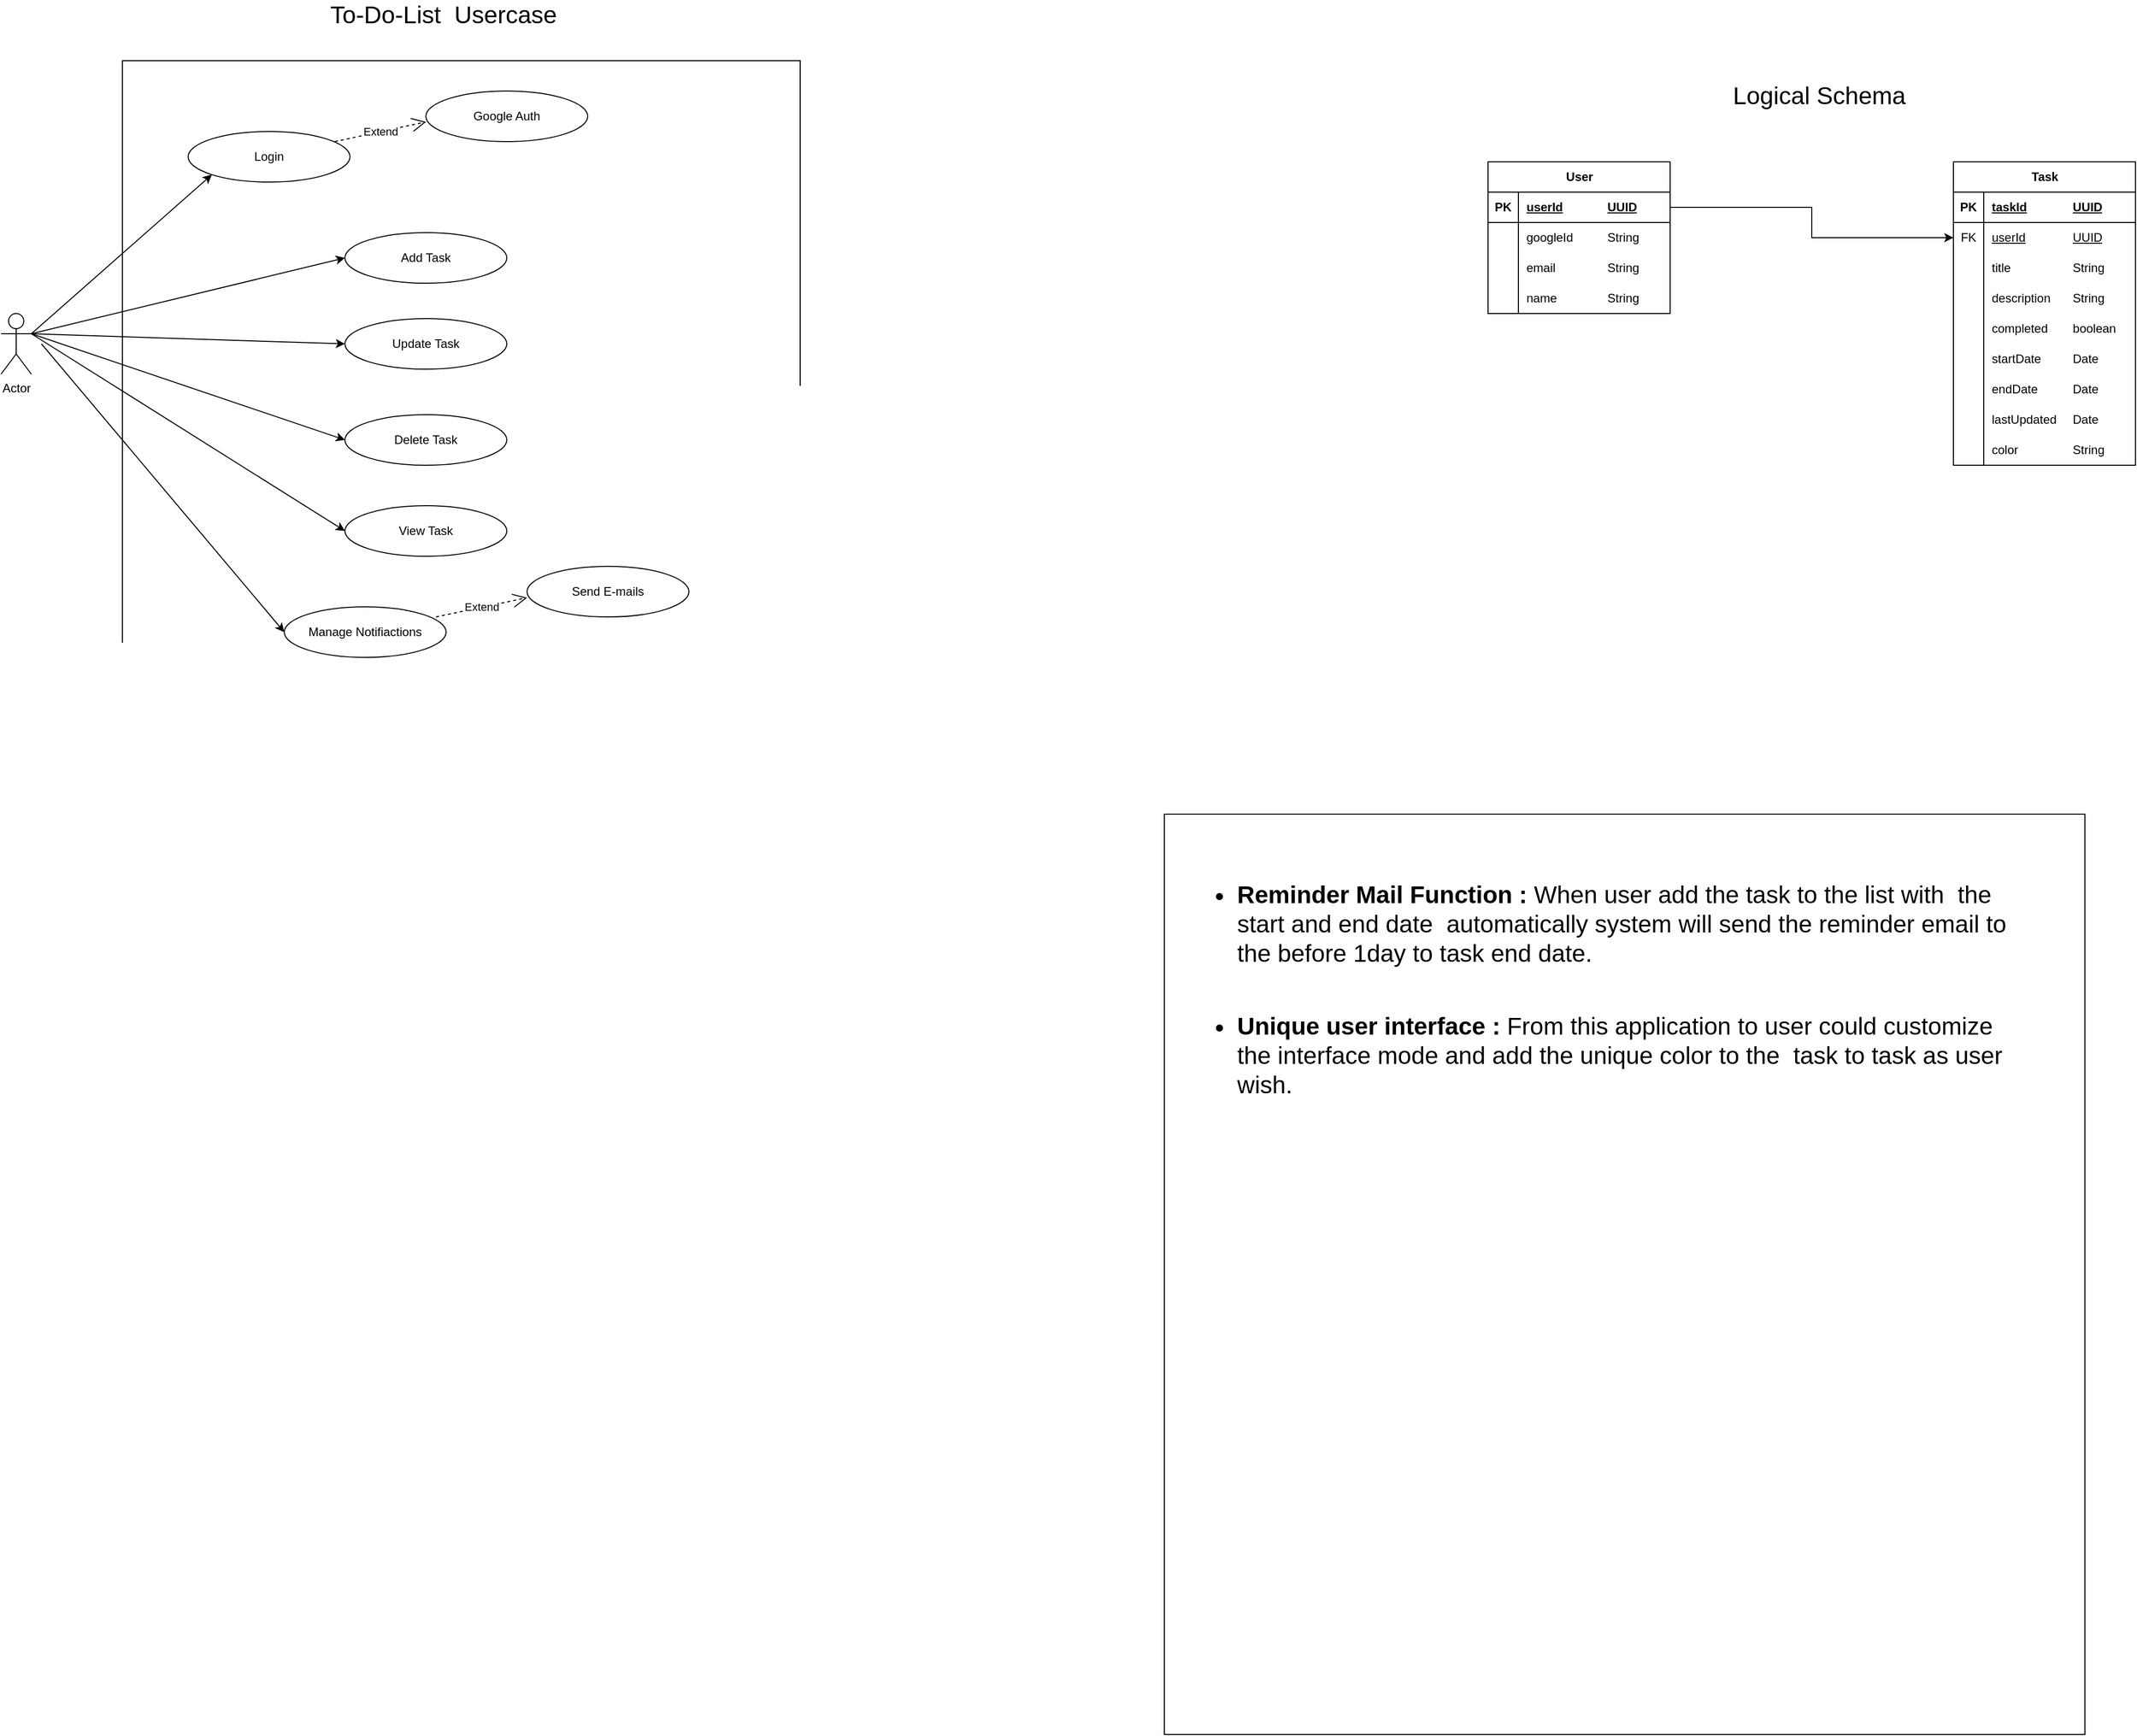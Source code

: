 <mxfile version="26.0.10">
  <diagram name="Page-1" id="rmHn2Dnpz48FcdIal2bd">
    <mxGraphModel dx="2084" dy="2178" grid="1" gridSize="10" guides="1" tooltips="1" connect="1" arrows="1" fold="1" page="1" pageScale="1" pageWidth="850" pageHeight="1100" math="0" shadow="0">
      <root>
        <mxCell id="0" />
        <mxCell id="1" parent="0" />
        <mxCell id="XYFI1tGIKIU5NzzjgDhP-116" value="" style="whiteSpace=wrap;html=1;aspect=fixed;" vertex="1" parent="1">
          <mxGeometry x="1230" y="575" width="910" height="910" as="geometry" />
        </mxCell>
        <mxCell id="XYFI1tGIKIU5NzzjgDhP-2" value="" style="rounded=0;whiteSpace=wrap;html=1;" vertex="1" parent="1">
          <mxGeometry x="200" y="-170" width="670" height="1210" as="geometry" />
        </mxCell>
        <mxCell id="XYFI1tGIKIU5NzzjgDhP-3" value="&lt;font style=&quot;font-size: 24px;&quot;&gt;To-Do-List&amp;nbsp; Usercase&lt;/font&gt;" style="text;html=1;align=center;verticalAlign=middle;whiteSpace=wrap;rounded=0;" vertex="1" parent="1">
          <mxGeometry x="390" y="-230" width="255" height="30" as="geometry" />
        </mxCell>
        <mxCell id="XYFI1tGIKIU5NzzjgDhP-4" value="Actor" style="shape=umlActor;verticalLabelPosition=bottom;verticalAlign=top;html=1;" vertex="1" parent="1">
          <mxGeometry x="80" y="80" width="30" height="60" as="geometry" />
        </mxCell>
        <mxCell id="XYFI1tGIKIU5NzzjgDhP-6" value="Login" style="ellipse;whiteSpace=wrap;html=1;" vertex="1" parent="1">
          <mxGeometry x="265" y="-100" width="160" height="50" as="geometry" />
        </mxCell>
        <mxCell id="XYFI1tGIKIU5NzzjgDhP-7" value="Extend" style="endArrow=open;endSize=12;dashed=1;html=1;rounded=0;entryX=0.448;entryY=0.05;entryDx=0;entryDy=0;entryPerimeter=0;" edge="1" parent="1" target="XYFI1tGIKIU5NzzjgDhP-2">
          <mxGeometry width="160" relative="1" as="geometry">
            <mxPoint x="410" y="-90" as="sourcePoint" />
            <mxPoint x="570" y="-90" as="targetPoint" />
          </mxGeometry>
        </mxCell>
        <mxCell id="XYFI1tGIKIU5NzzjgDhP-8" value="Google Auth" style="ellipse;whiteSpace=wrap;html=1;" vertex="1" parent="1">
          <mxGeometry x="500" y="-140" width="160" height="50" as="geometry" />
        </mxCell>
        <mxCell id="XYFI1tGIKIU5NzzjgDhP-9" value="Add Task" style="ellipse;whiteSpace=wrap;html=1;" vertex="1" parent="1">
          <mxGeometry x="420" width="160" height="50" as="geometry" />
        </mxCell>
        <mxCell id="XYFI1tGIKIU5NzzjgDhP-10" value="Update Task" style="ellipse;whiteSpace=wrap;html=1;" vertex="1" parent="1">
          <mxGeometry x="420" y="85" width="160" height="50" as="geometry" />
        </mxCell>
        <mxCell id="XYFI1tGIKIU5NzzjgDhP-11" value="Delete Task" style="ellipse;whiteSpace=wrap;html=1;" vertex="1" parent="1">
          <mxGeometry x="420" y="180" width="160" height="50" as="geometry" />
        </mxCell>
        <mxCell id="XYFI1tGIKIU5NzzjgDhP-12" value="View Task" style="ellipse;whiteSpace=wrap;html=1;" vertex="1" parent="1">
          <mxGeometry x="420" y="270" width="160" height="50" as="geometry" />
        </mxCell>
        <mxCell id="XYFI1tGIKIU5NzzjgDhP-13" value="" style="endArrow=classic;html=1;rounded=0;entryX=0;entryY=0.5;entryDx=0;entryDy=0;exitX=1;exitY=0.333;exitDx=0;exitDy=0;exitPerimeter=0;" edge="1" parent="1" source="XYFI1tGIKIU5NzzjgDhP-4" target="XYFI1tGIKIU5NzzjgDhP-9">
          <mxGeometry width="50" height="50" relative="1" as="geometry">
            <mxPoint x="120" y="110" as="sourcePoint" />
            <mxPoint x="170" y="60" as="targetPoint" />
          </mxGeometry>
        </mxCell>
        <mxCell id="XYFI1tGIKIU5NzzjgDhP-14" value="" style="endArrow=classic;html=1;rounded=0;entryX=0;entryY=1;entryDx=0;entryDy=0;" edge="1" parent="1" target="XYFI1tGIKIU5NzzjgDhP-6">
          <mxGeometry width="50" height="50" relative="1" as="geometry">
            <mxPoint x="110" y="100" as="sourcePoint" />
            <mxPoint x="160" y="50" as="targetPoint" />
          </mxGeometry>
        </mxCell>
        <mxCell id="XYFI1tGIKIU5NzzjgDhP-15" value="" style="endArrow=classic;html=1;rounded=0;entryX=0;entryY=0.5;entryDx=0;entryDy=0;" edge="1" parent="1" target="XYFI1tGIKIU5NzzjgDhP-10">
          <mxGeometry width="50" height="50" relative="1" as="geometry">
            <mxPoint x="110" y="100" as="sourcePoint" />
            <mxPoint x="430" y="35" as="targetPoint" />
          </mxGeometry>
        </mxCell>
        <mxCell id="XYFI1tGIKIU5NzzjgDhP-17" value="" style="endArrow=classic;html=1;rounded=0;entryX=0;entryY=0.5;entryDx=0;entryDy=0;" edge="1" parent="1" target="XYFI1tGIKIU5NzzjgDhP-11">
          <mxGeometry width="50" height="50" relative="1" as="geometry">
            <mxPoint x="110" y="100" as="sourcePoint" />
            <mxPoint x="430" y="120" as="targetPoint" />
          </mxGeometry>
        </mxCell>
        <mxCell id="XYFI1tGIKIU5NzzjgDhP-18" value="" style="endArrow=classic;html=1;rounded=0;entryX=0;entryY=0.5;entryDx=0;entryDy=0;" edge="1" parent="1" target="XYFI1tGIKIU5NzzjgDhP-12">
          <mxGeometry width="50" height="50" relative="1" as="geometry">
            <mxPoint x="110" y="100" as="sourcePoint" />
            <mxPoint x="430" y="215" as="targetPoint" />
          </mxGeometry>
        </mxCell>
        <mxCell id="XYFI1tGIKIU5NzzjgDhP-19" value="Manage Notifiactions" style="ellipse;whiteSpace=wrap;html=1;" vertex="1" parent="1">
          <mxGeometry x="360" y="370" width="160" height="50" as="geometry" />
        </mxCell>
        <mxCell id="XYFI1tGIKIU5NzzjgDhP-20" value="" style="endArrow=classic;html=1;rounded=0;entryX=0;entryY=0.5;entryDx=0;entryDy=0;" edge="1" parent="1" target="XYFI1tGIKIU5NzzjgDhP-19">
          <mxGeometry width="50" height="50" relative="1" as="geometry">
            <mxPoint x="120" y="110" as="sourcePoint" />
            <mxPoint x="430" y="305" as="targetPoint" />
          </mxGeometry>
        </mxCell>
        <mxCell id="XYFI1tGIKIU5NzzjgDhP-22" value="Extend" style="endArrow=open;endSize=12;dashed=1;html=1;rounded=0;entryX=0.448;entryY=0.05;entryDx=0;entryDy=0;entryPerimeter=0;" edge="1" parent="1">
          <mxGeometry width="160" relative="1" as="geometry">
            <mxPoint x="510" y="380" as="sourcePoint" />
            <mxPoint x="600" y="361" as="targetPoint" />
          </mxGeometry>
        </mxCell>
        <mxCell id="XYFI1tGIKIU5NzzjgDhP-23" value="Send E-mails" style="ellipse;whiteSpace=wrap;html=1;" vertex="1" parent="1">
          <mxGeometry x="600" y="330" width="160" height="50" as="geometry" />
        </mxCell>
        <mxCell id="XYFI1tGIKIU5NzzjgDhP-24" value="&lt;font style=&quot;font-size: 24px;&quot;&gt;Logical Schema&lt;/font&gt;" style="text;html=1;align=center;verticalAlign=middle;whiteSpace=wrap;rounded=0;" vertex="1" parent="1">
          <mxGeometry x="1750" y="-150" width="255" height="30" as="geometry" />
        </mxCell>
        <mxCell id="XYFI1tGIKIU5NzzjgDhP-43" value="User" style="shape=table;startSize=30;container=1;collapsible=1;childLayout=tableLayout;fixedRows=1;rowLines=0;fontStyle=1;align=center;resizeLast=1;html=1;" vertex="1" parent="1">
          <mxGeometry x="1550" y="-70" width="180" height="150" as="geometry" />
        </mxCell>
        <mxCell id="XYFI1tGIKIU5NzzjgDhP-44" value="" style="shape=tableRow;horizontal=0;startSize=0;swimlaneHead=0;swimlaneBody=0;fillColor=none;collapsible=0;dropTarget=0;points=[[0,0.5],[1,0.5]];portConstraint=eastwest;top=0;left=0;right=0;bottom=1;" vertex="1" parent="XYFI1tGIKIU5NzzjgDhP-43">
          <mxGeometry y="30" width="180" height="30" as="geometry" />
        </mxCell>
        <mxCell id="XYFI1tGIKIU5NzzjgDhP-45" value="PK" style="shape=partialRectangle;connectable=0;fillColor=none;top=0;left=0;bottom=0;right=0;fontStyle=1;overflow=hidden;whiteSpace=wrap;html=1;" vertex="1" parent="XYFI1tGIKIU5NzzjgDhP-44">
          <mxGeometry width="30" height="30" as="geometry">
            <mxRectangle width="30" height="30" as="alternateBounds" />
          </mxGeometry>
        </mxCell>
        <mxCell id="XYFI1tGIKIU5NzzjgDhP-46" value="userId&lt;span style=&quot;white-space: pre;&quot;&gt;&#x9;&lt;/span&gt;&lt;span style=&quot;white-space: pre;&quot;&gt;&#x9;&lt;/span&gt;UUID" style="shape=partialRectangle;connectable=0;fillColor=none;top=0;left=0;bottom=0;right=0;align=left;spacingLeft=6;fontStyle=5;overflow=hidden;whiteSpace=wrap;html=1;" vertex="1" parent="XYFI1tGIKIU5NzzjgDhP-44">
          <mxGeometry x="30" width="150" height="30" as="geometry">
            <mxRectangle width="150" height="30" as="alternateBounds" />
          </mxGeometry>
        </mxCell>
        <mxCell id="XYFI1tGIKIU5NzzjgDhP-47" value="" style="shape=tableRow;horizontal=0;startSize=0;swimlaneHead=0;swimlaneBody=0;fillColor=none;collapsible=0;dropTarget=0;points=[[0,0.5],[1,0.5]];portConstraint=eastwest;top=0;left=0;right=0;bottom=0;" vertex="1" parent="XYFI1tGIKIU5NzzjgDhP-43">
          <mxGeometry y="60" width="180" height="30" as="geometry" />
        </mxCell>
        <mxCell id="XYFI1tGIKIU5NzzjgDhP-48" value="" style="shape=partialRectangle;connectable=0;fillColor=none;top=0;left=0;bottom=0;right=0;editable=1;overflow=hidden;whiteSpace=wrap;html=1;" vertex="1" parent="XYFI1tGIKIU5NzzjgDhP-47">
          <mxGeometry width="30" height="30" as="geometry">
            <mxRectangle width="30" height="30" as="alternateBounds" />
          </mxGeometry>
        </mxCell>
        <mxCell id="XYFI1tGIKIU5NzzjgDhP-49" value="googleId&lt;span style=&quot;white-space: pre;&quot;&gt;&#x9;&lt;/span&gt;&lt;span style=&quot;white-space: pre;&quot;&gt;&#x9;&lt;/span&gt;String" style="shape=partialRectangle;connectable=0;fillColor=none;top=0;left=0;bottom=0;right=0;align=left;spacingLeft=6;overflow=hidden;whiteSpace=wrap;html=1;" vertex="1" parent="XYFI1tGIKIU5NzzjgDhP-47">
          <mxGeometry x="30" width="150" height="30" as="geometry">
            <mxRectangle width="150" height="30" as="alternateBounds" />
          </mxGeometry>
        </mxCell>
        <mxCell id="XYFI1tGIKIU5NzzjgDhP-50" value="" style="shape=tableRow;horizontal=0;startSize=0;swimlaneHead=0;swimlaneBody=0;fillColor=none;collapsible=0;dropTarget=0;points=[[0,0.5],[1,0.5]];portConstraint=eastwest;top=0;left=0;right=0;bottom=0;" vertex="1" parent="XYFI1tGIKIU5NzzjgDhP-43">
          <mxGeometry y="90" width="180" height="30" as="geometry" />
        </mxCell>
        <mxCell id="XYFI1tGIKIU5NzzjgDhP-51" value="" style="shape=partialRectangle;connectable=0;fillColor=none;top=0;left=0;bottom=0;right=0;editable=1;overflow=hidden;whiteSpace=wrap;html=1;" vertex="1" parent="XYFI1tGIKIU5NzzjgDhP-50">
          <mxGeometry width="30" height="30" as="geometry">
            <mxRectangle width="30" height="30" as="alternateBounds" />
          </mxGeometry>
        </mxCell>
        <mxCell id="XYFI1tGIKIU5NzzjgDhP-52" value="email&lt;span style=&quot;white-space: pre;&quot;&gt;&#x9;&lt;/span&gt;&lt;span style=&quot;white-space: pre;&quot;&gt;&#x9;&lt;/span&gt;String" style="shape=partialRectangle;connectable=0;fillColor=none;top=0;left=0;bottom=0;right=0;align=left;spacingLeft=6;overflow=hidden;whiteSpace=wrap;html=1;" vertex="1" parent="XYFI1tGIKIU5NzzjgDhP-50">
          <mxGeometry x="30" width="150" height="30" as="geometry">
            <mxRectangle width="150" height="30" as="alternateBounds" />
          </mxGeometry>
        </mxCell>
        <mxCell id="XYFI1tGIKIU5NzzjgDhP-53" value="" style="shape=tableRow;horizontal=0;startSize=0;swimlaneHead=0;swimlaneBody=0;fillColor=none;collapsible=0;dropTarget=0;points=[[0,0.5],[1,0.5]];portConstraint=eastwest;top=0;left=0;right=0;bottom=0;" vertex="1" parent="XYFI1tGIKIU5NzzjgDhP-43">
          <mxGeometry y="120" width="180" height="30" as="geometry" />
        </mxCell>
        <mxCell id="XYFI1tGIKIU5NzzjgDhP-54" value="" style="shape=partialRectangle;connectable=0;fillColor=none;top=0;left=0;bottom=0;right=0;editable=1;overflow=hidden;whiteSpace=wrap;html=1;" vertex="1" parent="XYFI1tGIKIU5NzzjgDhP-53">
          <mxGeometry width="30" height="30" as="geometry">
            <mxRectangle width="30" height="30" as="alternateBounds" />
          </mxGeometry>
        </mxCell>
        <mxCell id="XYFI1tGIKIU5NzzjgDhP-55" value="name&lt;span style=&quot;white-space: pre;&quot;&gt;&#x9;&lt;/span&gt;&lt;span style=&quot;white-space: pre;&quot;&gt;&#x9;&lt;/span&gt;String" style="shape=partialRectangle;connectable=0;fillColor=none;top=0;left=0;bottom=0;right=0;align=left;spacingLeft=6;overflow=hidden;whiteSpace=wrap;html=1;" vertex="1" parent="XYFI1tGIKIU5NzzjgDhP-53">
          <mxGeometry x="30" width="150" height="30" as="geometry">
            <mxRectangle width="150" height="30" as="alternateBounds" />
          </mxGeometry>
        </mxCell>
        <mxCell id="XYFI1tGIKIU5NzzjgDhP-56" value="Task" style="shape=table;startSize=30;container=1;collapsible=1;childLayout=tableLayout;fixedRows=1;rowLines=0;fontStyle=1;align=center;resizeLast=1;html=1;" vertex="1" parent="1">
          <mxGeometry x="2010" y="-70" width="180" height="300" as="geometry" />
        </mxCell>
        <mxCell id="XYFI1tGIKIU5NzzjgDhP-57" value="" style="shape=tableRow;horizontal=0;startSize=0;swimlaneHead=0;swimlaneBody=0;fillColor=none;collapsible=0;dropTarget=0;points=[[0,0.5],[1,0.5]];portConstraint=eastwest;top=0;left=0;right=0;bottom=1;" vertex="1" parent="XYFI1tGIKIU5NzzjgDhP-56">
          <mxGeometry y="30" width="180" height="30" as="geometry" />
        </mxCell>
        <mxCell id="XYFI1tGIKIU5NzzjgDhP-58" value="PK" style="shape=partialRectangle;connectable=0;fillColor=none;top=0;left=0;bottom=0;right=0;fontStyle=1;overflow=hidden;whiteSpace=wrap;html=1;" vertex="1" parent="XYFI1tGIKIU5NzzjgDhP-57">
          <mxGeometry width="30" height="30" as="geometry">
            <mxRectangle width="30" height="30" as="alternateBounds" />
          </mxGeometry>
        </mxCell>
        <mxCell id="XYFI1tGIKIU5NzzjgDhP-59" value="taskId&lt;span style=&quot;white-space: pre;&quot;&gt;&#x9;&lt;/span&gt;&lt;span style=&quot;white-space: pre;&quot;&gt;&#x9;&lt;/span&gt;UUID" style="shape=partialRectangle;connectable=0;fillColor=none;top=0;left=0;bottom=0;right=0;align=left;spacingLeft=6;fontStyle=5;overflow=hidden;whiteSpace=wrap;html=1;" vertex="1" parent="XYFI1tGIKIU5NzzjgDhP-57">
          <mxGeometry x="30" width="150" height="30" as="geometry">
            <mxRectangle width="150" height="30" as="alternateBounds" />
          </mxGeometry>
        </mxCell>
        <mxCell id="XYFI1tGIKIU5NzzjgDhP-60" value="" style="shape=tableRow;horizontal=0;startSize=0;swimlaneHead=0;swimlaneBody=0;fillColor=none;collapsible=0;dropTarget=0;points=[[0,0.5],[1,0.5]];portConstraint=eastwest;top=0;left=0;right=0;bottom=0;" vertex="1" parent="XYFI1tGIKIU5NzzjgDhP-56">
          <mxGeometry y="60" width="180" height="30" as="geometry" />
        </mxCell>
        <mxCell id="XYFI1tGIKIU5NzzjgDhP-61" value="FK" style="shape=partialRectangle;connectable=0;fillColor=none;top=0;left=0;bottom=0;right=0;editable=1;overflow=hidden;whiteSpace=wrap;html=1;" vertex="1" parent="XYFI1tGIKIU5NzzjgDhP-60">
          <mxGeometry width="30" height="30" as="geometry">
            <mxRectangle width="30" height="30" as="alternateBounds" />
          </mxGeometry>
        </mxCell>
        <mxCell id="XYFI1tGIKIU5NzzjgDhP-62" value="&lt;u&gt;userId&lt;span style=&quot;white-space: pre;&quot;&gt;&#x9;&lt;/span&gt;&lt;span style=&quot;white-space: pre;&quot;&gt;&#x9;&lt;/span&gt;UUID&lt;/u&gt;" style="shape=partialRectangle;connectable=0;fillColor=none;top=0;left=0;bottom=0;right=0;align=left;spacingLeft=6;overflow=hidden;whiteSpace=wrap;html=1;" vertex="1" parent="XYFI1tGIKIU5NzzjgDhP-60">
          <mxGeometry x="30" width="150" height="30" as="geometry">
            <mxRectangle width="150" height="30" as="alternateBounds" />
          </mxGeometry>
        </mxCell>
        <mxCell id="XYFI1tGIKIU5NzzjgDhP-63" value="" style="shape=tableRow;horizontal=0;startSize=0;swimlaneHead=0;swimlaneBody=0;fillColor=none;collapsible=0;dropTarget=0;points=[[0,0.5],[1,0.5]];portConstraint=eastwest;top=0;left=0;right=0;bottom=0;" vertex="1" parent="XYFI1tGIKIU5NzzjgDhP-56">
          <mxGeometry y="90" width="180" height="30" as="geometry" />
        </mxCell>
        <mxCell id="XYFI1tGIKIU5NzzjgDhP-64" value="" style="shape=partialRectangle;connectable=0;fillColor=none;top=0;left=0;bottom=0;right=0;editable=1;overflow=hidden;whiteSpace=wrap;html=1;" vertex="1" parent="XYFI1tGIKIU5NzzjgDhP-63">
          <mxGeometry width="30" height="30" as="geometry">
            <mxRectangle width="30" height="30" as="alternateBounds" />
          </mxGeometry>
        </mxCell>
        <mxCell id="XYFI1tGIKIU5NzzjgDhP-65" value="title&lt;span style=&quot;white-space: pre;&quot;&gt;&#x9;&lt;/span&gt;&lt;span style=&quot;white-space: pre;&quot;&gt;&#x9;&lt;/span&gt;&lt;span style=&quot;white-space: pre;&quot;&gt;&#x9;&lt;/span&gt;String" style="shape=partialRectangle;connectable=0;fillColor=none;top=0;left=0;bottom=0;right=0;align=left;spacingLeft=6;overflow=hidden;whiteSpace=wrap;html=1;" vertex="1" parent="XYFI1tGIKIU5NzzjgDhP-63">
          <mxGeometry x="30" width="150" height="30" as="geometry">
            <mxRectangle width="150" height="30" as="alternateBounds" />
          </mxGeometry>
        </mxCell>
        <mxCell id="XYFI1tGIKIU5NzzjgDhP-66" value="" style="shape=tableRow;horizontal=0;startSize=0;swimlaneHead=0;swimlaneBody=0;fillColor=none;collapsible=0;dropTarget=0;points=[[0,0.5],[1,0.5]];portConstraint=eastwest;top=0;left=0;right=0;bottom=0;" vertex="1" parent="XYFI1tGIKIU5NzzjgDhP-56">
          <mxGeometry y="120" width="180" height="30" as="geometry" />
        </mxCell>
        <mxCell id="XYFI1tGIKIU5NzzjgDhP-67" value="" style="shape=partialRectangle;connectable=0;fillColor=none;top=0;left=0;bottom=0;right=0;editable=1;overflow=hidden;whiteSpace=wrap;html=1;" vertex="1" parent="XYFI1tGIKIU5NzzjgDhP-66">
          <mxGeometry width="30" height="30" as="geometry">
            <mxRectangle width="30" height="30" as="alternateBounds" />
          </mxGeometry>
        </mxCell>
        <mxCell id="XYFI1tGIKIU5NzzjgDhP-68" value="description&lt;span style=&quot;white-space: pre;&quot;&gt;&#x9;&lt;/span&gt;String" style="shape=partialRectangle;connectable=0;fillColor=none;top=0;left=0;bottom=0;right=0;align=left;spacingLeft=6;overflow=hidden;whiteSpace=wrap;html=1;" vertex="1" parent="XYFI1tGIKIU5NzzjgDhP-66">
          <mxGeometry x="30" width="150" height="30" as="geometry">
            <mxRectangle width="150" height="30" as="alternateBounds" />
          </mxGeometry>
        </mxCell>
        <mxCell id="XYFI1tGIKIU5NzzjgDhP-69" value="" style="shape=tableRow;horizontal=0;startSize=0;swimlaneHead=0;swimlaneBody=0;fillColor=none;collapsible=0;dropTarget=0;points=[[0,0.5],[1,0.5]];portConstraint=eastwest;top=0;left=0;right=0;bottom=0;" vertex="1" parent="XYFI1tGIKIU5NzzjgDhP-56">
          <mxGeometry y="150" width="180" height="30" as="geometry" />
        </mxCell>
        <mxCell id="XYFI1tGIKIU5NzzjgDhP-70" value="" style="shape=partialRectangle;connectable=0;fillColor=none;top=0;left=0;bottom=0;right=0;editable=1;overflow=hidden;whiteSpace=wrap;html=1;" vertex="1" parent="XYFI1tGIKIU5NzzjgDhP-69">
          <mxGeometry width="30" height="30" as="geometry">
            <mxRectangle width="30" height="30" as="alternateBounds" />
          </mxGeometry>
        </mxCell>
        <mxCell id="XYFI1tGIKIU5NzzjgDhP-71" value="completed&lt;span style=&quot;white-space: pre;&quot;&gt;&#x9;&lt;/span&gt;boolean" style="shape=partialRectangle;connectable=0;fillColor=none;top=0;left=0;bottom=0;right=0;align=left;spacingLeft=6;overflow=hidden;whiteSpace=wrap;html=1;" vertex="1" parent="XYFI1tGIKIU5NzzjgDhP-69">
          <mxGeometry x="30" width="150" height="30" as="geometry">
            <mxRectangle width="150" height="30" as="alternateBounds" />
          </mxGeometry>
        </mxCell>
        <mxCell id="XYFI1tGIKIU5NzzjgDhP-72" value="" style="shape=tableRow;horizontal=0;startSize=0;swimlaneHead=0;swimlaneBody=0;fillColor=none;collapsible=0;dropTarget=0;points=[[0,0.5],[1,0.5]];portConstraint=eastwest;top=0;left=0;right=0;bottom=0;" vertex="1" parent="XYFI1tGIKIU5NzzjgDhP-56">
          <mxGeometry y="180" width="180" height="30" as="geometry" />
        </mxCell>
        <mxCell id="XYFI1tGIKIU5NzzjgDhP-73" value="" style="shape=partialRectangle;connectable=0;fillColor=none;top=0;left=0;bottom=0;right=0;editable=1;overflow=hidden;whiteSpace=wrap;html=1;" vertex="1" parent="XYFI1tGIKIU5NzzjgDhP-72">
          <mxGeometry width="30" height="30" as="geometry">
            <mxRectangle width="30" height="30" as="alternateBounds" />
          </mxGeometry>
        </mxCell>
        <mxCell id="XYFI1tGIKIU5NzzjgDhP-74" value="startDate&lt;span style=&quot;white-space: pre;&quot;&gt;&#x9;&lt;/span&gt;&lt;span style=&quot;white-space: pre;&quot;&gt;&#x9;&lt;/span&gt;Date" style="shape=partialRectangle;connectable=0;fillColor=none;top=0;left=0;bottom=0;right=0;align=left;spacingLeft=6;overflow=hidden;whiteSpace=wrap;html=1;" vertex="1" parent="XYFI1tGIKIU5NzzjgDhP-72">
          <mxGeometry x="30" width="150" height="30" as="geometry">
            <mxRectangle width="150" height="30" as="alternateBounds" />
          </mxGeometry>
        </mxCell>
        <mxCell id="XYFI1tGIKIU5NzzjgDhP-75" value="" style="shape=tableRow;horizontal=0;startSize=0;swimlaneHead=0;swimlaneBody=0;fillColor=none;collapsible=0;dropTarget=0;points=[[0,0.5],[1,0.5]];portConstraint=eastwest;top=0;left=0;right=0;bottom=0;" vertex="1" parent="XYFI1tGIKIU5NzzjgDhP-56">
          <mxGeometry y="210" width="180" height="30" as="geometry" />
        </mxCell>
        <mxCell id="XYFI1tGIKIU5NzzjgDhP-76" value="" style="shape=partialRectangle;connectable=0;fillColor=none;top=0;left=0;bottom=0;right=0;editable=1;overflow=hidden;whiteSpace=wrap;html=1;" vertex="1" parent="XYFI1tGIKIU5NzzjgDhP-75">
          <mxGeometry width="30" height="30" as="geometry">
            <mxRectangle width="30" height="30" as="alternateBounds" />
          </mxGeometry>
        </mxCell>
        <mxCell id="XYFI1tGIKIU5NzzjgDhP-77" value="endDate&lt;span style=&quot;white-space: pre;&quot;&gt;&#x9;&lt;/span&gt;&lt;span style=&quot;white-space: pre;&quot;&gt;&#x9;&lt;/span&gt;Date" style="shape=partialRectangle;connectable=0;fillColor=none;top=0;left=0;bottom=0;right=0;align=left;spacingLeft=6;overflow=hidden;whiteSpace=wrap;html=1;" vertex="1" parent="XYFI1tGIKIU5NzzjgDhP-75">
          <mxGeometry x="30" width="150" height="30" as="geometry">
            <mxRectangle width="150" height="30" as="alternateBounds" />
          </mxGeometry>
        </mxCell>
        <mxCell id="XYFI1tGIKIU5NzzjgDhP-78" value="" style="shape=tableRow;horizontal=0;startSize=0;swimlaneHead=0;swimlaneBody=0;fillColor=none;collapsible=0;dropTarget=0;points=[[0,0.5],[1,0.5]];portConstraint=eastwest;top=0;left=0;right=0;bottom=0;" vertex="1" parent="XYFI1tGIKIU5NzzjgDhP-56">
          <mxGeometry y="240" width="180" height="30" as="geometry" />
        </mxCell>
        <mxCell id="XYFI1tGIKIU5NzzjgDhP-79" value="" style="shape=partialRectangle;connectable=0;fillColor=none;top=0;left=0;bottom=0;right=0;editable=1;overflow=hidden;whiteSpace=wrap;html=1;" vertex="1" parent="XYFI1tGIKIU5NzzjgDhP-78">
          <mxGeometry width="30" height="30" as="geometry">
            <mxRectangle width="30" height="30" as="alternateBounds" />
          </mxGeometry>
        </mxCell>
        <mxCell id="XYFI1tGIKIU5NzzjgDhP-80" value="lastUpdated&lt;span style=&quot;white-space: pre;&quot;&gt;&#x9;&lt;/span&gt;Date" style="shape=partialRectangle;connectable=0;fillColor=none;top=0;left=0;bottom=0;right=0;align=left;spacingLeft=6;overflow=hidden;whiteSpace=wrap;html=1;" vertex="1" parent="XYFI1tGIKIU5NzzjgDhP-78">
          <mxGeometry x="30" width="150" height="30" as="geometry">
            <mxRectangle width="150" height="30" as="alternateBounds" />
          </mxGeometry>
        </mxCell>
        <mxCell id="XYFI1tGIKIU5NzzjgDhP-113" value="" style="shape=tableRow;horizontal=0;startSize=0;swimlaneHead=0;swimlaneBody=0;fillColor=none;collapsible=0;dropTarget=0;points=[[0,0.5],[1,0.5]];portConstraint=eastwest;top=0;left=0;right=0;bottom=0;" vertex="1" parent="XYFI1tGIKIU5NzzjgDhP-56">
          <mxGeometry y="270" width="180" height="30" as="geometry" />
        </mxCell>
        <mxCell id="XYFI1tGIKIU5NzzjgDhP-114" value="" style="shape=partialRectangle;connectable=0;fillColor=none;top=0;left=0;bottom=0;right=0;editable=1;overflow=hidden;whiteSpace=wrap;html=1;" vertex="1" parent="XYFI1tGIKIU5NzzjgDhP-113">
          <mxGeometry width="30" height="30" as="geometry">
            <mxRectangle width="30" height="30" as="alternateBounds" />
          </mxGeometry>
        </mxCell>
        <mxCell id="XYFI1tGIKIU5NzzjgDhP-115" value="color&lt;span style=&quot;white-space: pre;&quot;&gt;&#x9;&lt;/span&gt;&lt;span style=&quot;white-space: pre;&quot;&gt;&#x9;&lt;/span&gt;String" style="shape=partialRectangle;connectable=0;fillColor=none;top=0;left=0;bottom=0;right=0;align=left;spacingLeft=6;overflow=hidden;whiteSpace=wrap;html=1;" vertex="1" parent="XYFI1tGIKIU5NzzjgDhP-113">
          <mxGeometry x="30" width="150" height="30" as="geometry">
            <mxRectangle width="150" height="30" as="alternateBounds" />
          </mxGeometry>
        </mxCell>
        <mxCell id="XYFI1tGIKIU5NzzjgDhP-109" style="edgeStyle=orthogonalEdgeStyle;rounded=0;orthogonalLoop=1;jettySize=auto;html=1;exitX=1;exitY=0.5;exitDx=0;exitDy=0;entryX=0;entryY=0.5;entryDx=0;entryDy=0;" edge="1" parent="1" source="XYFI1tGIKIU5NzzjgDhP-44" target="XYFI1tGIKIU5NzzjgDhP-60">
          <mxGeometry relative="1" as="geometry" />
        </mxCell>
        <mxCell id="XYFI1tGIKIU5NzzjgDhP-111" value="&lt;h1 style=&quot;margin-top: 0px;&quot;&gt;&lt;ul&gt;&lt;li&gt;&lt;span style=&quot;background-color: transparent; color: light-dark(rgb(0, 0, 0), rgb(255, 255, 255));&quot;&gt;Reminder Mail Function :&lt;span style=&quot;font-weight: normal;&quot;&gt;&amp;nbsp;&lt;/span&gt;&lt;/span&gt;&lt;span style=&quot;font-weight: normal;&quot;&gt;When user add the task to the list with&amp;nbsp; the start and end date&amp;nbsp; automatically system will send the reminder email to the before 1day to task end date.&lt;/span&gt;&lt;/li&gt;&lt;/ul&gt;&lt;/h1&gt;" style="text;html=1;whiteSpace=wrap;overflow=hidden;rounded=0;" vertex="1" parent="1">
          <mxGeometry x="1260" y="610" width="810" height="120" as="geometry" />
        </mxCell>
        <mxCell id="XYFI1tGIKIU5NzzjgDhP-112" value="&lt;h1 style=&quot;margin-top: 0px;&quot;&gt;&lt;ul&gt;&lt;li&gt;&lt;span style=&quot;background-color: transparent; color: light-dark(rgb(0, 0, 0), rgb(255, 255, 255));&quot;&gt;Unique user interface :&lt;span style=&quot;font-weight: normal;&quot;&gt;&amp;nbsp;From this application to user could customize the interface mode and add the unique color to the&amp;nbsp; task to task as user wish.&lt;/span&gt;&lt;/span&gt;&lt;/li&gt;&lt;/ul&gt;&lt;/h1&gt;" style="text;html=1;whiteSpace=wrap;overflow=hidden;rounded=0;" vertex="1" parent="1">
          <mxGeometry x="1260" y="740" width="810" height="120" as="geometry" />
        </mxCell>
      </root>
    </mxGraphModel>
  </diagram>
</mxfile>
